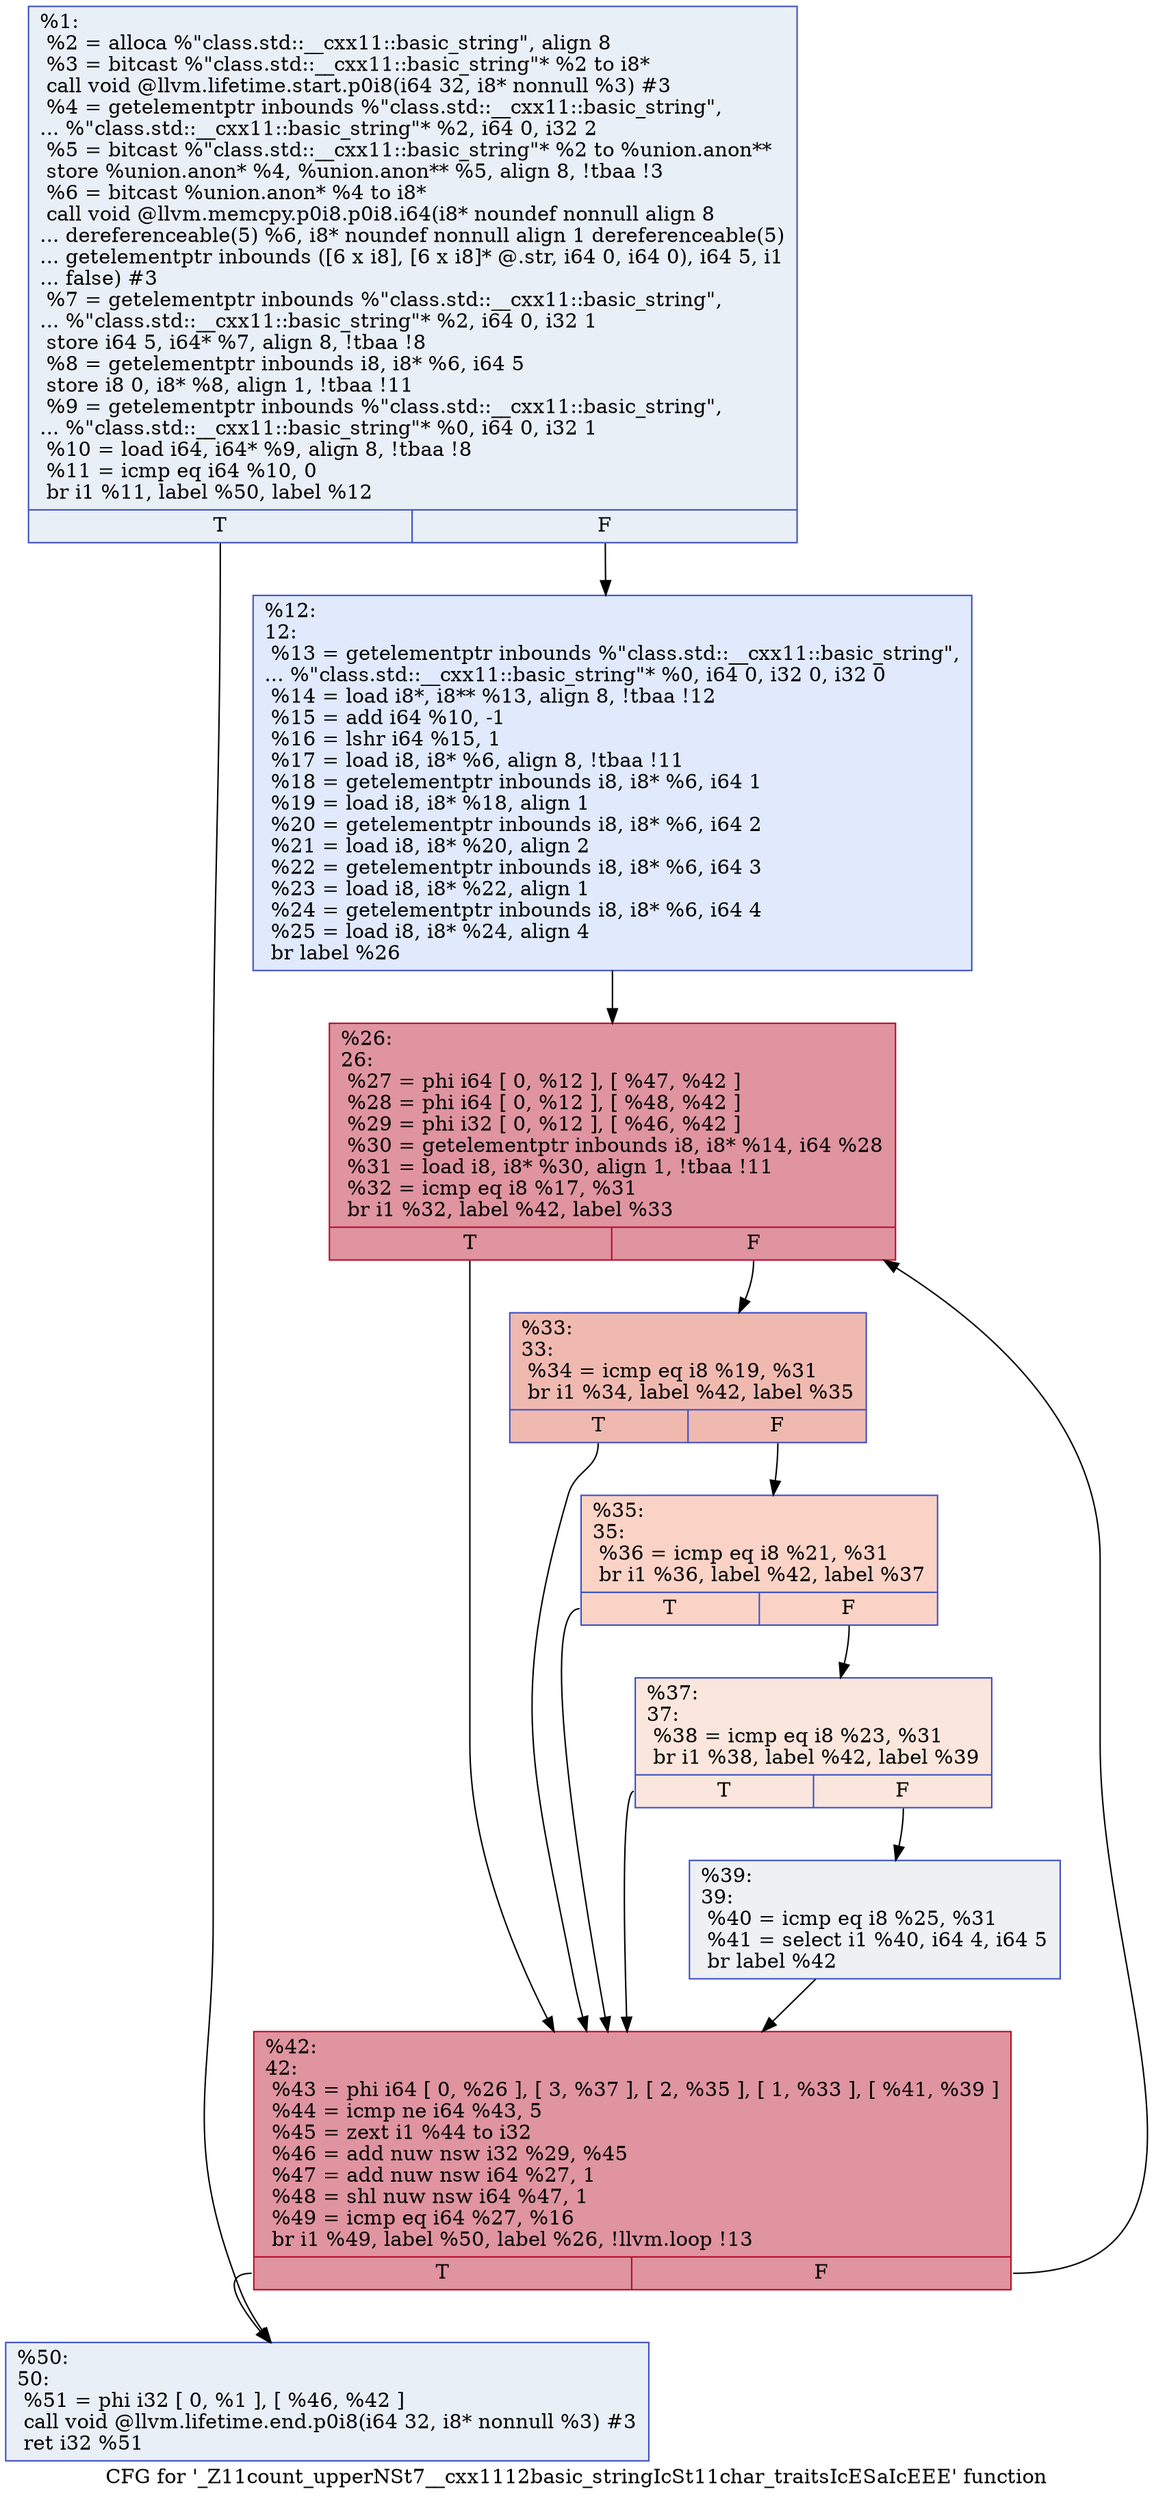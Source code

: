 digraph "CFG for '_Z11count_upperNSt7__cxx1112basic_stringIcSt11char_traitsIcESaIcEEE' function" {
	label="CFG for '_Z11count_upperNSt7__cxx1112basic_stringIcSt11char_traitsIcESaIcEEE' function";

	Node0x55686cc36dd0 [shape=record,color="#3d50c3ff", style=filled, fillcolor="#cedaeb70",label="{%1:\l  %2 = alloca %\"class.std::__cxx11::basic_string\", align 8\l  %3 = bitcast %\"class.std::__cxx11::basic_string\"* %2 to i8*\l  call void @llvm.lifetime.start.p0i8(i64 32, i8* nonnull %3) #3\l  %4 = getelementptr inbounds %\"class.std::__cxx11::basic_string\",\l... %\"class.std::__cxx11::basic_string\"* %2, i64 0, i32 2\l  %5 = bitcast %\"class.std::__cxx11::basic_string\"* %2 to %union.anon**\l  store %union.anon* %4, %union.anon** %5, align 8, !tbaa !3\l  %6 = bitcast %union.anon* %4 to i8*\l  call void @llvm.memcpy.p0i8.p0i8.i64(i8* noundef nonnull align 8\l... dereferenceable(5) %6, i8* noundef nonnull align 1 dereferenceable(5)\l... getelementptr inbounds ([6 x i8], [6 x i8]* @.str, i64 0, i64 0), i64 5, i1\l... false) #3\l  %7 = getelementptr inbounds %\"class.std::__cxx11::basic_string\",\l... %\"class.std::__cxx11::basic_string\"* %2, i64 0, i32 1\l  store i64 5, i64* %7, align 8, !tbaa !8\l  %8 = getelementptr inbounds i8, i8* %6, i64 5\l  store i8 0, i8* %8, align 1, !tbaa !11\l  %9 = getelementptr inbounds %\"class.std::__cxx11::basic_string\",\l... %\"class.std::__cxx11::basic_string\"* %0, i64 0, i32 1\l  %10 = load i64, i64* %9, align 8, !tbaa !8\l  %11 = icmp eq i64 %10, 0\l  br i1 %11, label %50, label %12\l|{<s0>T|<s1>F}}"];
	Node0x55686cc36dd0:s0 -> Node0x55686cc38330;
	Node0x55686cc36dd0:s1 -> Node0x55686cc3a1b0;
	Node0x55686cc3a1b0 [shape=record,color="#3d50c3ff", style=filled, fillcolor="#b9d0f970",label="{%12:\l12:                                               \l  %13 = getelementptr inbounds %\"class.std::__cxx11::basic_string\",\l... %\"class.std::__cxx11::basic_string\"* %0, i64 0, i32 0, i32 0\l  %14 = load i8*, i8** %13, align 8, !tbaa !12\l  %15 = add i64 %10, -1\l  %16 = lshr i64 %15, 1\l  %17 = load i8, i8* %6, align 8, !tbaa !11\l  %18 = getelementptr inbounds i8, i8* %6, i64 1\l  %19 = load i8, i8* %18, align 1\l  %20 = getelementptr inbounds i8, i8* %6, i64 2\l  %21 = load i8, i8* %20, align 2\l  %22 = getelementptr inbounds i8, i8* %6, i64 3\l  %23 = load i8, i8* %22, align 1\l  %24 = getelementptr inbounds i8, i8* %6, i64 4\l  %25 = load i8, i8* %24, align 4\l  br label %26\l}"];
	Node0x55686cc3a1b0 -> Node0x55686cc3b140;
	Node0x55686cc3b140 [shape=record,color="#b70d28ff", style=filled, fillcolor="#b70d2870",label="{%26:\l26:                                               \l  %27 = phi i64 [ 0, %12 ], [ %47, %42 ]\l  %28 = phi i64 [ 0, %12 ], [ %48, %42 ]\l  %29 = phi i32 [ 0, %12 ], [ %46, %42 ]\l  %30 = getelementptr inbounds i8, i8* %14, i64 %28\l  %31 = load i8, i8* %30, align 1, !tbaa !11\l  %32 = icmp eq i8 %17, %31\l  br i1 %32, label %42, label %33\l|{<s0>T|<s1>F}}"];
	Node0x55686cc3b140:s0 -> Node0x55686cc3b270;
	Node0x55686cc3b140:s1 -> Node0x55686cc3b910;
	Node0x55686cc3b910 [shape=record,color="#3d50c3ff", style=filled, fillcolor="#de614d70",label="{%33:\l33:                                               \l  %34 = icmp eq i8 %19, %31\l  br i1 %34, label %42, label %35\l|{<s0>T|<s1>F}}"];
	Node0x55686cc3b910:s0 -> Node0x55686cc3b270;
	Node0x55686cc3b910:s1 -> Node0x55686cc3bae0;
	Node0x55686cc3bae0 [shape=record,color="#3d50c3ff", style=filled, fillcolor="#f59c7d70",label="{%35:\l35:                                               \l  %36 = icmp eq i8 %21, %31\l  br i1 %36, label %42, label %37\l|{<s0>T|<s1>F}}"];
	Node0x55686cc3bae0:s0 -> Node0x55686cc3b270;
	Node0x55686cc3bae0:s1 -> Node0x55686cc3bc70;
	Node0x55686cc3bc70 [shape=record,color="#3d50c3ff", style=filled, fillcolor="#f3c7b170",label="{%37:\l37:                                               \l  %38 = icmp eq i8 %23, %31\l  br i1 %38, label %42, label %39\l|{<s0>T|<s1>F}}"];
	Node0x55686cc3bc70:s0 -> Node0x55686cc3b270;
	Node0x55686cc3bc70:s1 -> Node0x55686cc3be00;
	Node0x55686cc3be00 [shape=record,color="#3d50c3ff", style=filled, fillcolor="#d9dce170",label="{%39:\l39:                                               \l  %40 = icmp eq i8 %25, %31\l  %41 = select i1 %40, i64 4, i64 5\l  br label %42\l}"];
	Node0x55686cc3be00 -> Node0x55686cc3b270;
	Node0x55686cc3b270 [shape=record,color="#b70d28ff", style=filled, fillcolor="#b70d2870",label="{%42:\l42:                                               \l  %43 = phi i64 [ 0, %26 ], [ 3, %37 ], [ 2, %35 ], [ 1, %33 ], [ %41, %39 ]\l  %44 = icmp ne i64 %43, 5\l  %45 = zext i1 %44 to i32\l  %46 = add nuw nsw i32 %29, %45\l  %47 = add nuw nsw i64 %27, 1\l  %48 = shl nuw nsw i64 %47, 1\l  %49 = icmp eq i64 %27, %16\l  br i1 %49, label %50, label %26, !llvm.loop !13\l|{<s0>T|<s1>F}}"];
	Node0x55686cc3b270:s0 -> Node0x55686cc38330;
	Node0x55686cc3b270:s1 -> Node0x55686cc3b140;
	Node0x55686cc38330 [shape=record,color="#3d50c3ff", style=filled, fillcolor="#cedaeb70",label="{%50:\l50:                                               \l  %51 = phi i32 [ 0, %1 ], [ %46, %42 ]\l  call void @llvm.lifetime.end.p0i8(i64 32, i8* nonnull %3) #3\l  ret i32 %51\l}"];
}
